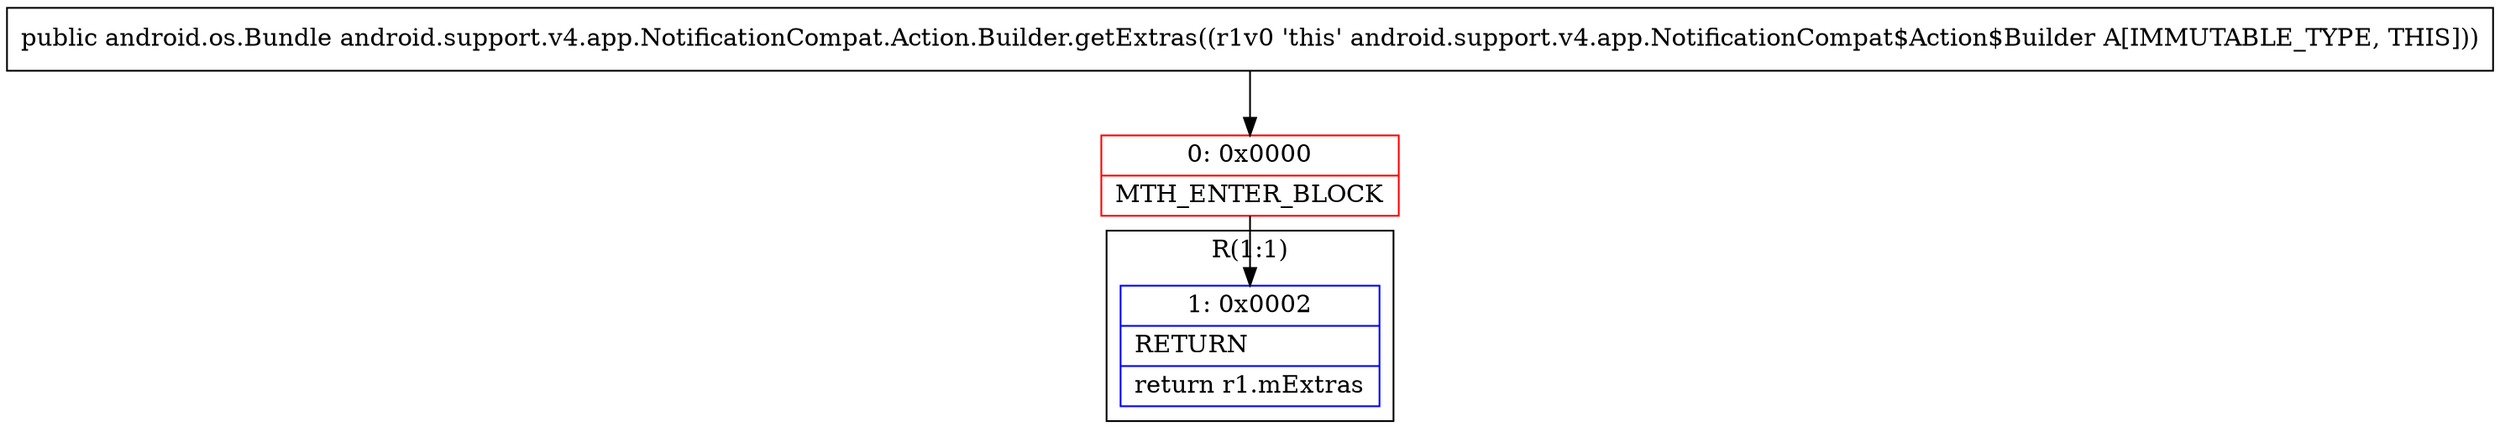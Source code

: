 digraph "CFG forandroid.support.v4.app.NotificationCompat.Action.Builder.getExtras()Landroid\/os\/Bundle;" {
subgraph cluster_Region_1240591140 {
label = "R(1:1)";
node [shape=record,color=blue];
Node_1 [shape=record,label="{1\:\ 0x0002|RETURN\l|return r1.mExtras\l}"];
}
Node_0 [shape=record,color=red,label="{0\:\ 0x0000|MTH_ENTER_BLOCK\l}"];
MethodNode[shape=record,label="{public android.os.Bundle android.support.v4.app.NotificationCompat.Action.Builder.getExtras((r1v0 'this' android.support.v4.app.NotificationCompat$Action$Builder A[IMMUTABLE_TYPE, THIS])) }"];
MethodNode -> Node_0;
Node_0 -> Node_1;
}

